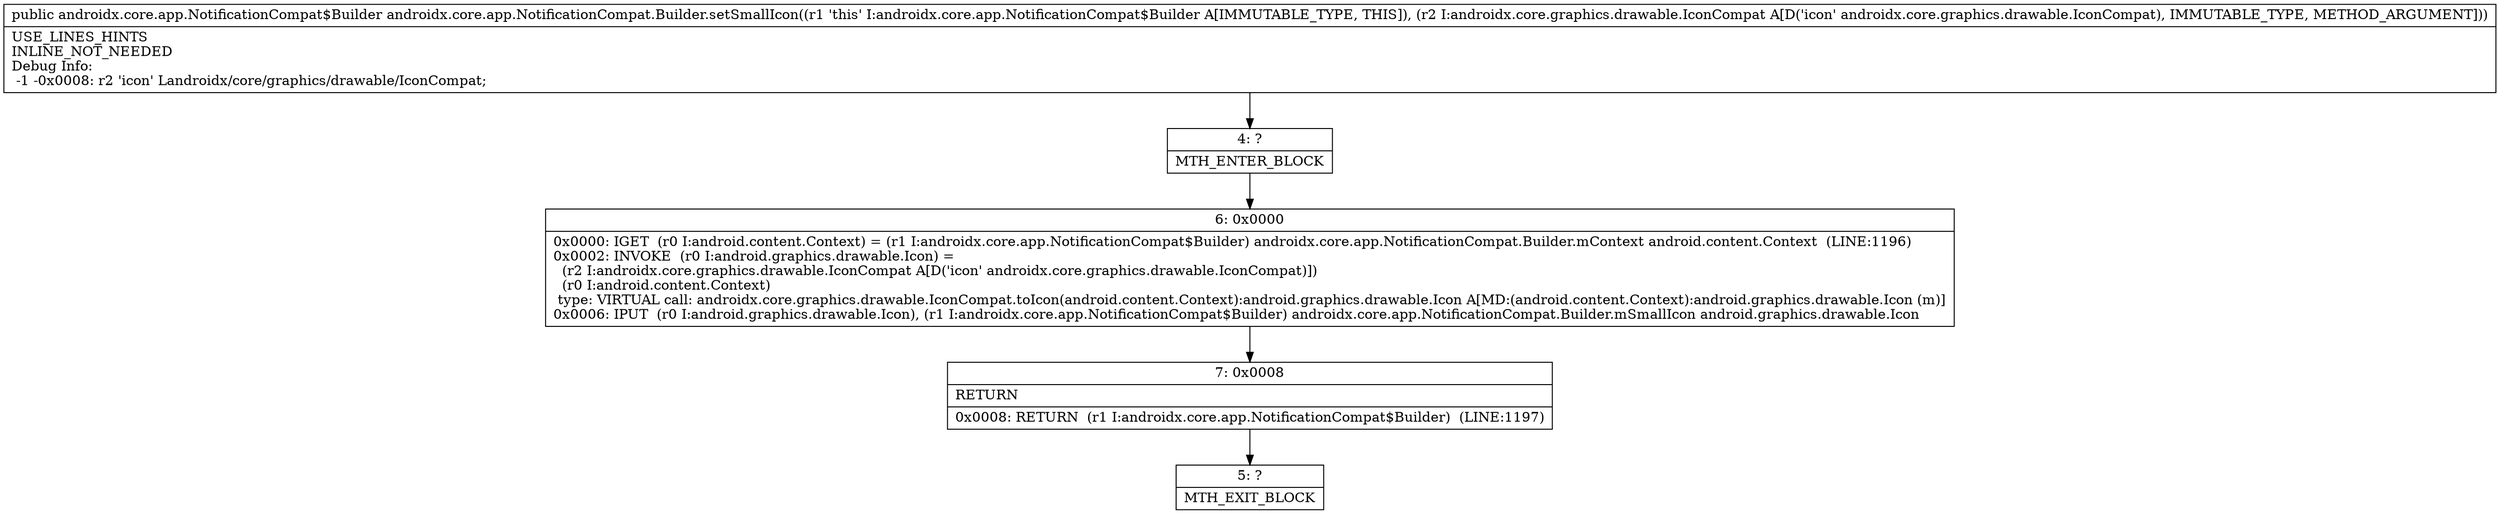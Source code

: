 digraph "CFG forandroidx.core.app.NotificationCompat.Builder.setSmallIcon(Landroidx\/core\/graphics\/drawable\/IconCompat;)Landroidx\/core\/app\/NotificationCompat$Builder;" {
Node_4 [shape=record,label="{4\:\ ?|MTH_ENTER_BLOCK\l}"];
Node_6 [shape=record,label="{6\:\ 0x0000|0x0000: IGET  (r0 I:android.content.Context) = (r1 I:androidx.core.app.NotificationCompat$Builder) androidx.core.app.NotificationCompat.Builder.mContext android.content.Context  (LINE:1196)\l0x0002: INVOKE  (r0 I:android.graphics.drawable.Icon) = \l  (r2 I:androidx.core.graphics.drawable.IconCompat A[D('icon' androidx.core.graphics.drawable.IconCompat)])\l  (r0 I:android.content.Context)\l type: VIRTUAL call: androidx.core.graphics.drawable.IconCompat.toIcon(android.content.Context):android.graphics.drawable.Icon A[MD:(android.content.Context):android.graphics.drawable.Icon (m)]\l0x0006: IPUT  (r0 I:android.graphics.drawable.Icon), (r1 I:androidx.core.app.NotificationCompat$Builder) androidx.core.app.NotificationCompat.Builder.mSmallIcon android.graphics.drawable.Icon \l}"];
Node_7 [shape=record,label="{7\:\ 0x0008|RETURN\l|0x0008: RETURN  (r1 I:androidx.core.app.NotificationCompat$Builder)  (LINE:1197)\l}"];
Node_5 [shape=record,label="{5\:\ ?|MTH_EXIT_BLOCK\l}"];
MethodNode[shape=record,label="{public androidx.core.app.NotificationCompat$Builder androidx.core.app.NotificationCompat.Builder.setSmallIcon((r1 'this' I:androidx.core.app.NotificationCompat$Builder A[IMMUTABLE_TYPE, THIS]), (r2 I:androidx.core.graphics.drawable.IconCompat A[D('icon' androidx.core.graphics.drawable.IconCompat), IMMUTABLE_TYPE, METHOD_ARGUMENT]))  | USE_LINES_HINTS\lINLINE_NOT_NEEDED\lDebug Info:\l  \-1 \-0x0008: r2 'icon' Landroidx\/core\/graphics\/drawable\/IconCompat;\l}"];
MethodNode -> Node_4;Node_4 -> Node_6;
Node_6 -> Node_7;
Node_7 -> Node_5;
}

